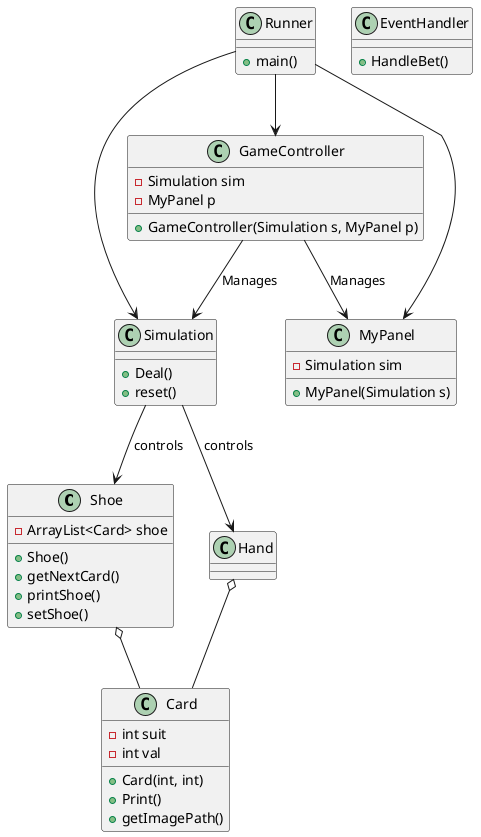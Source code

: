 @startuml
class Shoe {
    -ArrayList<Card> shoe
    +Shoe()
    +getNextCard()
    +printShoe()
    +setShoe()
}

class Card {
    +Card(int, int)
    +Print()
    +getImagePath()
    -int suit
    -int val
}

class Simulation {
    +Deal()
    +reset()

}

class EventHandler {
    +HandleBet()
}

class MyPanel {
    +MyPanel(Simulation s)
    -Simulation sim
}

class Runner {
	+main()
}

class GameController {
    +GameController(Simulation s, MyPanel p)
    -Simulation sim
    -MyPanel p
}

class Hand {

}

Shoe o-- Card
Hand o-- Card
Simulation --> Shoe : controls
Simulation --> Hand : controls
Runner --> MyPanel
Runner --> Simulation
Runner --> GameController
GameController --> MyPanel : Manages
GameController --> Simulation : Manages
@enduml